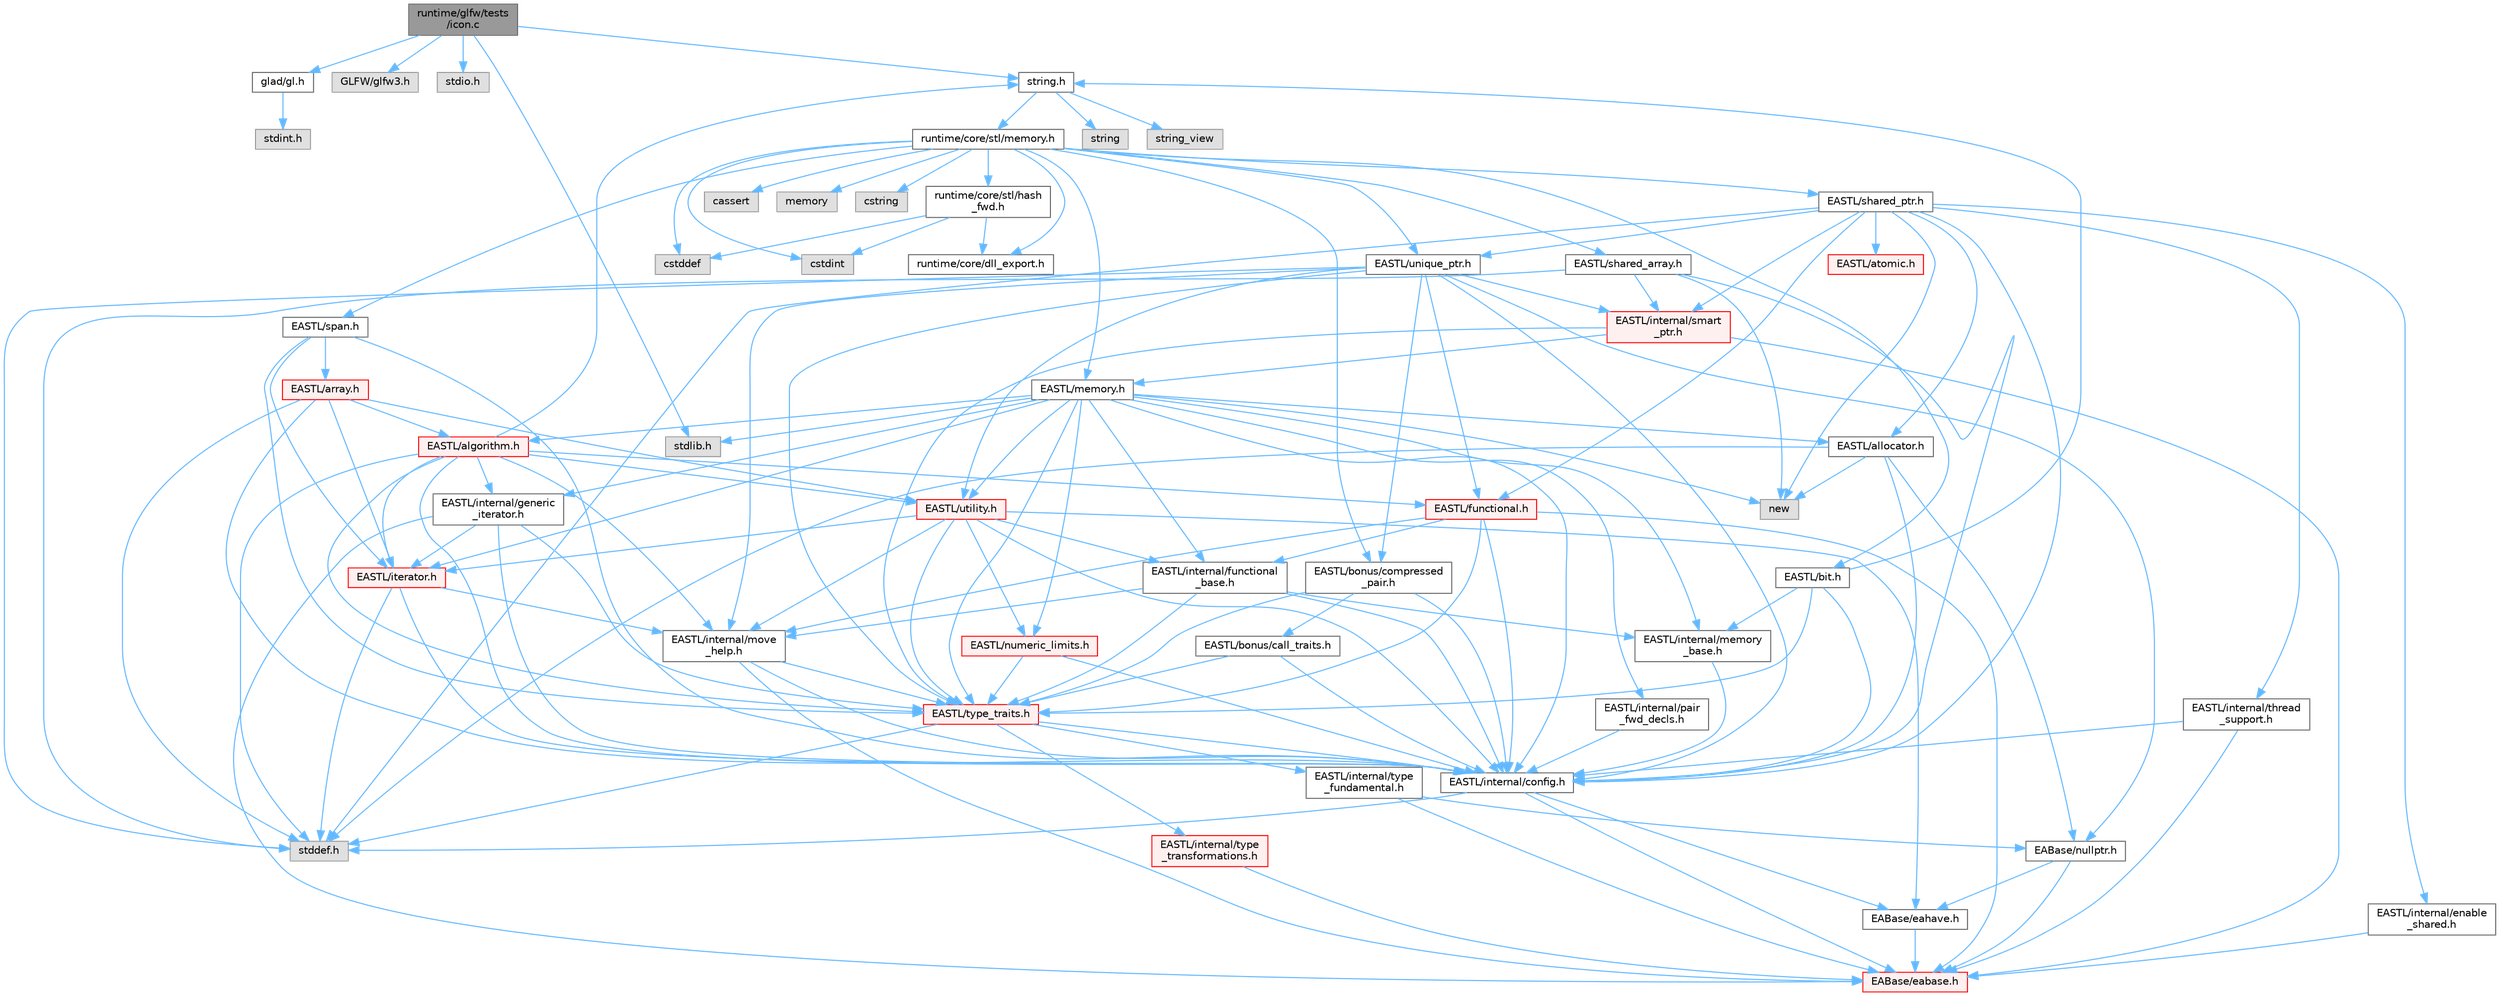digraph "runtime/glfw/tests/icon.c"
{
 // LATEX_PDF_SIZE
  bgcolor="transparent";
  edge [fontname=Helvetica,fontsize=10,labelfontname=Helvetica,labelfontsize=10];
  node [fontname=Helvetica,fontsize=10,shape=box,height=0.2,width=0.4];
  Node1 [id="Node000001",label="runtime/glfw/tests\l/icon.c",height=0.2,width=0.4,color="gray40", fillcolor="grey60", style="filled", fontcolor="black",tooltip=" "];
  Node1 -> Node2 [id="edge1_Node000001_Node000002",color="steelblue1",style="solid",tooltip=" "];
  Node2 [id="Node000002",label="glad/gl.h",height=0.2,width=0.4,color="grey40", fillcolor="white", style="filled",URL="$gl_8h.html",tooltip=" "];
  Node2 -> Node3 [id="edge2_Node000002_Node000003",color="steelblue1",style="solid",tooltip=" "];
  Node3 [id="Node000003",label="stdint.h",height=0.2,width=0.4,color="grey60", fillcolor="#E0E0E0", style="filled",tooltip=" "];
  Node1 -> Node4 [id="edge3_Node000001_Node000004",color="steelblue1",style="solid",tooltip=" "];
  Node4 [id="Node000004",label="GLFW/glfw3.h",height=0.2,width=0.4,color="grey60", fillcolor="#E0E0E0", style="filled",tooltip=" "];
  Node1 -> Node5 [id="edge4_Node000001_Node000005",color="steelblue1",style="solid",tooltip=" "];
  Node5 [id="Node000005",label="stdio.h",height=0.2,width=0.4,color="grey60", fillcolor="#E0E0E0", style="filled",tooltip=" "];
  Node1 -> Node6 [id="edge5_Node000001_Node000006",color="steelblue1",style="solid",tooltip=" "];
  Node6 [id="Node000006",label="stdlib.h",height=0.2,width=0.4,color="grey60", fillcolor="#E0E0E0", style="filled",tooltip=" "];
  Node1 -> Node7 [id="edge6_Node000001_Node000007",color="steelblue1",style="solid",tooltip=" "];
  Node7 [id="Node000007",label="string.h",height=0.2,width=0.4,color="grey40", fillcolor="white", style="filled",URL="$string_8h.html",tooltip=" "];
  Node7 -> Node8 [id="edge7_Node000007_Node000008",color="steelblue1",style="solid",tooltip=" "];
  Node8 [id="Node000008",label="string",height=0.2,width=0.4,color="grey60", fillcolor="#E0E0E0", style="filled",tooltip=" "];
  Node7 -> Node9 [id="edge8_Node000007_Node000009",color="steelblue1",style="solid",tooltip=" "];
  Node9 [id="Node000009",label="string_view",height=0.2,width=0.4,color="grey60", fillcolor="#E0E0E0", style="filled",tooltip=" "];
  Node7 -> Node10 [id="edge9_Node000007_Node000010",color="steelblue1",style="solid",tooltip=" "];
  Node10 [id="Node000010",label="runtime/core/stl/memory.h",height=0.2,width=0.4,color="grey40", fillcolor="white", style="filled",URL="$core_2stl_2memory_8h.html",tooltip=" "];
  Node10 -> Node11 [id="edge10_Node000010_Node000011",color="steelblue1",style="solid",tooltip=" "];
  Node11 [id="Node000011",label="cstddef",height=0.2,width=0.4,color="grey60", fillcolor="#E0E0E0", style="filled",tooltip=" "];
  Node10 -> Node12 [id="edge11_Node000010_Node000012",color="steelblue1",style="solid",tooltip=" "];
  Node12 [id="Node000012",label="cstdint",height=0.2,width=0.4,color="grey60", fillcolor="#E0E0E0", style="filled",tooltip=" "];
  Node10 -> Node13 [id="edge12_Node000010_Node000013",color="steelblue1",style="solid",tooltip=" "];
  Node13 [id="Node000013",label="cassert",height=0.2,width=0.4,color="grey60", fillcolor="#E0E0E0", style="filled",tooltip=" "];
  Node10 -> Node14 [id="edge13_Node000010_Node000014",color="steelblue1",style="solid",tooltip=" "];
  Node14 [id="Node000014",label="memory",height=0.2,width=0.4,color="grey60", fillcolor="#E0E0E0", style="filled",tooltip=" "];
  Node10 -> Node15 [id="edge14_Node000010_Node000015",color="steelblue1",style="solid",tooltip=" "];
  Node15 [id="Node000015",label="cstring",height=0.2,width=0.4,color="grey60", fillcolor="#E0E0E0", style="filled",tooltip=" "];
  Node10 -> Node16 [id="edge15_Node000010_Node000016",color="steelblue1",style="solid",tooltip=" "];
  Node16 [id="Node000016",label="EASTL/bit.h",height=0.2,width=0.4,color="grey40", fillcolor="white", style="filled",URL="$bit_8h.html",tooltip=" "];
  Node16 -> Node17 [id="edge16_Node000016_Node000017",color="steelblue1",style="solid",tooltip=" "];
  Node17 [id="Node000017",label="EASTL/internal/config.h",height=0.2,width=0.4,color="grey40", fillcolor="white", style="filled",URL="$config_8h.html",tooltip=" "];
  Node17 -> Node18 [id="edge17_Node000017_Node000018",color="steelblue1",style="solid",tooltip=" "];
  Node18 [id="Node000018",label="EABase/eabase.h",height=0.2,width=0.4,color="red", fillcolor="#FFF0F0", style="filled",URL="$eabase_8h.html",tooltip=" "];
  Node17 -> Node24 [id="edge18_Node000017_Node000024",color="steelblue1",style="solid",tooltip=" "];
  Node24 [id="Node000024",label="EABase/eahave.h",height=0.2,width=0.4,color="grey40", fillcolor="white", style="filled",URL="$eahave_8h.html",tooltip=" "];
  Node24 -> Node18 [id="edge19_Node000024_Node000018",color="steelblue1",style="solid",tooltip=" "];
  Node17 -> Node25 [id="edge20_Node000017_Node000025",color="steelblue1",style="solid",tooltip=" "];
  Node25 [id="Node000025",label="stddef.h",height=0.2,width=0.4,color="grey60", fillcolor="#E0E0E0", style="filled",tooltip=" "];
  Node16 -> Node26 [id="edge21_Node000016_Node000026",color="steelblue1",style="solid",tooltip=" "];
  Node26 [id="Node000026",label="EASTL/internal/memory\l_base.h",height=0.2,width=0.4,color="grey40", fillcolor="white", style="filled",URL="$memory__base_8h.html",tooltip=" "];
  Node26 -> Node17 [id="edge22_Node000026_Node000017",color="steelblue1",style="solid",tooltip=" "];
  Node16 -> Node27 [id="edge23_Node000016_Node000027",color="steelblue1",style="solid",tooltip=" "];
  Node27 [id="Node000027",label="EASTL/type_traits.h",height=0.2,width=0.4,color="red", fillcolor="#FFF0F0", style="filled",URL="$_e_a_s_t_l_2include_2_e_a_s_t_l_2type__traits_8h.html",tooltip=" "];
  Node27 -> Node17 [id="edge24_Node000027_Node000017",color="steelblue1",style="solid",tooltip=" "];
  Node27 -> Node25 [id="edge25_Node000027_Node000025",color="steelblue1",style="solid",tooltip=" "];
  Node27 -> Node28 [id="edge26_Node000027_Node000028",color="steelblue1",style="solid",tooltip=" "];
  Node28 [id="Node000028",label="EASTL/internal/type\l_fundamental.h",height=0.2,width=0.4,color="grey40", fillcolor="white", style="filled",URL="$type__fundamental_8h.html",tooltip=" "];
  Node28 -> Node18 [id="edge27_Node000028_Node000018",color="steelblue1",style="solid",tooltip=" "];
  Node28 -> Node29 [id="edge28_Node000028_Node000029",color="steelblue1",style="solid",tooltip=" "];
  Node29 [id="Node000029",label="EABase/nullptr.h",height=0.2,width=0.4,color="grey40", fillcolor="white", style="filled",URL="$nullptr_8h.html",tooltip=" "];
  Node29 -> Node18 [id="edge29_Node000029_Node000018",color="steelblue1",style="solid",tooltip=" "];
  Node29 -> Node24 [id="edge30_Node000029_Node000024",color="steelblue1",style="solid",tooltip=" "];
  Node27 -> Node30 [id="edge31_Node000027_Node000030",color="steelblue1",style="solid",tooltip=" "];
  Node30 [id="Node000030",label="EASTL/internal/type\l_transformations.h",height=0.2,width=0.4,color="red", fillcolor="#FFF0F0", style="filled",URL="$type__transformations_8h.html",tooltip=" "];
  Node30 -> Node18 [id="edge32_Node000030_Node000018",color="steelblue1",style="solid",tooltip=" "];
  Node16 -> Node7 [id="edge33_Node000016_Node000007",color="steelblue1",style="solid",tooltip=" "];
  Node10 -> Node37 [id="edge34_Node000010_Node000037",color="steelblue1",style="solid",tooltip=" "];
  Node37 [id="Node000037",label="EASTL/memory.h",height=0.2,width=0.4,color="grey40", fillcolor="white", style="filled",URL="$_e_a_s_t_l_2include_2_e_a_s_t_l_2memory_8h.html",tooltip=" "];
  Node37 -> Node17 [id="edge35_Node000037_Node000017",color="steelblue1",style="solid",tooltip=" "];
  Node37 -> Node26 [id="edge36_Node000037_Node000026",color="steelblue1",style="solid",tooltip=" "];
  Node37 -> Node38 [id="edge37_Node000037_Node000038",color="steelblue1",style="solid",tooltip=" "];
  Node38 [id="Node000038",label="EASTL/internal/generic\l_iterator.h",height=0.2,width=0.4,color="grey40", fillcolor="white", style="filled",URL="$generic__iterator_8h.html",tooltip=" "];
  Node38 -> Node18 [id="edge38_Node000038_Node000018",color="steelblue1",style="solid",tooltip=" "];
  Node38 -> Node17 [id="edge39_Node000038_Node000017",color="steelblue1",style="solid",tooltip=" "];
  Node38 -> Node39 [id="edge40_Node000038_Node000039",color="steelblue1",style="solid",tooltip=" "];
  Node39 [id="Node000039",label="EASTL/iterator.h",height=0.2,width=0.4,color="red", fillcolor="#FFF0F0", style="filled",URL="$_e_a_s_t_l_2include_2_e_a_s_t_l_2iterator_8h.html",tooltip=" "];
  Node39 -> Node17 [id="edge41_Node000039_Node000017",color="steelblue1",style="solid",tooltip=" "];
  Node39 -> Node40 [id="edge42_Node000039_Node000040",color="steelblue1",style="solid",tooltip=" "];
  Node40 [id="Node000040",label="EASTL/internal/move\l_help.h",height=0.2,width=0.4,color="grey40", fillcolor="white", style="filled",URL="$move__help_8h.html",tooltip=" "];
  Node40 -> Node18 [id="edge43_Node000040_Node000018",color="steelblue1",style="solid",tooltip=" "];
  Node40 -> Node17 [id="edge44_Node000040_Node000017",color="steelblue1",style="solid",tooltip=" "];
  Node40 -> Node27 [id="edge45_Node000040_Node000027",color="steelblue1",style="solid",tooltip=" "];
  Node39 -> Node25 [id="edge46_Node000039_Node000025",color="steelblue1",style="solid",tooltip=" "];
  Node38 -> Node27 [id="edge47_Node000038_Node000027",color="steelblue1",style="solid",tooltip=" "];
  Node37 -> Node42 [id="edge48_Node000037_Node000042",color="steelblue1",style="solid",tooltip=" "];
  Node42 [id="Node000042",label="EASTL/internal/pair\l_fwd_decls.h",height=0.2,width=0.4,color="grey40", fillcolor="white", style="filled",URL="$pair__fwd__decls_8h.html",tooltip=" "];
  Node42 -> Node17 [id="edge49_Node000042_Node000017",color="steelblue1",style="solid",tooltip=" "];
  Node37 -> Node43 [id="edge50_Node000037_Node000043",color="steelblue1",style="solid",tooltip=" "];
  Node43 [id="Node000043",label="EASTL/internal/functional\l_base.h",height=0.2,width=0.4,color="grey40", fillcolor="white", style="filled",URL="$functional__base_8h.html",tooltip=" "];
  Node43 -> Node17 [id="edge51_Node000043_Node000017",color="steelblue1",style="solid",tooltip=" "];
  Node43 -> Node26 [id="edge52_Node000043_Node000026",color="steelblue1",style="solid",tooltip=" "];
  Node43 -> Node40 [id="edge53_Node000043_Node000040",color="steelblue1",style="solid",tooltip=" "];
  Node43 -> Node27 [id="edge54_Node000043_Node000027",color="steelblue1",style="solid",tooltip=" "];
  Node37 -> Node44 [id="edge55_Node000037_Node000044",color="steelblue1",style="solid",tooltip=" "];
  Node44 [id="Node000044",label="EASTL/algorithm.h",height=0.2,width=0.4,color="red", fillcolor="#FFF0F0", style="filled",URL="$_e_a_s_t_l_2include_2_e_a_s_t_l_2algorithm_8h.html",tooltip=" "];
  Node44 -> Node17 [id="edge56_Node000044_Node000017",color="steelblue1",style="solid",tooltip=" "];
  Node44 -> Node27 [id="edge57_Node000044_Node000027",color="steelblue1",style="solid",tooltip=" "];
  Node44 -> Node40 [id="edge58_Node000044_Node000040",color="steelblue1",style="solid",tooltip=" "];
  Node44 -> Node39 [id="edge59_Node000044_Node000039",color="steelblue1",style="solid",tooltip=" "];
  Node44 -> Node47 [id="edge60_Node000044_Node000047",color="steelblue1",style="solid",tooltip=" "];
  Node47 [id="Node000047",label="EASTL/functional.h",height=0.2,width=0.4,color="red", fillcolor="#FFF0F0", style="filled",URL="$_e_a_s_t_l_2include_2_e_a_s_t_l_2functional_8h.html",tooltip=" "];
  Node47 -> Node18 [id="edge61_Node000047_Node000018",color="steelblue1",style="solid",tooltip=" "];
  Node47 -> Node17 [id="edge62_Node000047_Node000017",color="steelblue1",style="solid",tooltip=" "];
  Node47 -> Node40 [id="edge63_Node000047_Node000040",color="steelblue1",style="solid",tooltip=" "];
  Node47 -> Node27 [id="edge64_Node000047_Node000027",color="steelblue1",style="solid",tooltip=" "];
  Node47 -> Node43 [id="edge65_Node000047_Node000043",color="steelblue1",style="solid",tooltip=" "];
  Node44 -> Node54 [id="edge66_Node000044_Node000054",color="steelblue1",style="solid",tooltip=" "];
  Node54 [id="Node000054",label="EASTL/utility.h",height=0.2,width=0.4,color="red", fillcolor="#FFF0F0", style="filled",URL="$_e_a_s_t_l_2include_2_e_a_s_t_l_2utility_8h.html",tooltip=" "];
  Node54 -> Node17 [id="edge67_Node000054_Node000017",color="steelblue1",style="solid",tooltip=" "];
  Node54 -> Node27 [id="edge68_Node000054_Node000027",color="steelblue1",style="solid",tooltip=" "];
  Node54 -> Node39 [id="edge69_Node000054_Node000039",color="steelblue1",style="solid",tooltip=" "];
  Node54 -> Node55 [id="edge70_Node000054_Node000055",color="steelblue1",style="solid",tooltip=" "];
  Node55 [id="Node000055",label="EASTL/numeric_limits.h",height=0.2,width=0.4,color="red", fillcolor="#FFF0F0", style="filled",URL="$numeric__limits_8h.html",tooltip=" "];
  Node55 -> Node17 [id="edge71_Node000055_Node000017",color="steelblue1",style="solid",tooltip=" "];
  Node55 -> Node27 [id="edge72_Node000055_Node000027",color="steelblue1",style="solid",tooltip=" "];
  Node54 -> Node43 [id="edge73_Node000054_Node000043",color="steelblue1",style="solid",tooltip=" "];
  Node54 -> Node40 [id="edge74_Node000054_Node000040",color="steelblue1",style="solid",tooltip=" "];
  Node54 -> Node24 [id="edge75_Node000054_Node000024",color="steelblue1",style="solid",tooltip=" "];
  Node44 -> Node38 [id="edge76_Node000044_Node000038",color="steelblue1",style="solid",tooltip=" "];
  Node44 -> Node25 [id="edge77_Node000044_Node000025",color="steelblue1",style="solid",tooltip=" "];
  Node44 -> Node7 [id="edge78_Node000044_Node000007",color="steelblue1",style="solid",tooltip=" "];
  Node37 -> Node27 [id="edge79_Node000037_Node000027",color="steelblue1",style="solid",tooltip=" "];
  Node37 -> Node51 [id="edge80_Node000037_Node000051",color="steelblue1",style="solid",tooltip=" "];
  Node51 [id="Node000051",label="EASTL/allocator.h",height=0.2,width=0.4,color="grey40", fillcolor="white", style="filled",URL="$allocator_8h.html",tooltip=" "];
  Node51 -> Node17 [id="edge81_Node000051_Node000017",color="steelblue1",style="solid",tooltip=" "];
  Node51 -> Node29 [id="edge82_Node000051_Node000029",color="steelblue1",style="solid",tooltip=" "];
  Node51 -> Node25 [id="edge83_Node000051_Node000025",color="steelblue1",style="solid",tooltip=" "];
  Node51 -> Node52 [id="edge84_Node000051_Node000052",color="steelblue1",style="solid",tooltip=" "];
  Node52 [id="Node000052",label="new",height=0.2,width=0.4,color="grey60", fillcolor="#E0E0E0", style="filled",tooltip=" "];
  Node37 -> Node39 [id="edge85_Node000037_Node000039",color="steelblue1",style="solid",tooltip=" "];
  Node37 -> Node54 [id="edge86_Node000037_Node000054",color="steelblue1",style="solid",tooltip=" "];
  Node37 -> Node55 [id="edge87_Node000037_Node000055",color="steelblue1",style="solid",tooltip=" "];
  Node37 -> Node6 [id="edge88_Node000037_Node000006",color="steelblue1",style="solid",tooltip=" "];
  Node37 -> Node52 [id="edge89_Node000037_Node000052",color="steelblue1",style="solid",tooltip=" "];
  Node10 -> Node64 [id="edge90_Node000010_Node000064",color="steelblue1",style="solid",tooltip=" "];
  Node64 [id="Node000064",label="EASTL/shared_array.h",height=0.2,width=0.4,color="grey40", fillcolor="white", style="filled",URL="$shared__array_8h.html",tooltip=" "];
  Node64 -> Node17 [id="edge91_Node000064_Node000017",color="steelblue1",style="solid",tooltip=" "];
  Node64 -> Node65 [id="edge92_Node000064_Node000065",color="steelblue1",style="solid",tooltip=" "];
  Node65 [id="Node000065",label="EASTL/internal/smart\l_ptr.h",height=0.2,width=0.4,color="red", fillcolor="#FFF0F0", style="filled",URL="$smart__ptr_8h.html",tooltip=" "];
  Node65 -> Node18 [id="edge93_Node000065_Node000018",color="steelblue1",style="solid",tooltip=" "];
  Node65 -> Node37 [id="edge94_Node000065_Node000037",color="steelblue1",style="solid",tooltip=" "];
  Node65 -> Node27 [id="edge95_Node000065_Node000027",color="steelblue1",style="solid",tooltip=" "];
  Node64 -> Node52 [id="edge96_Node000064_Node000052",color="steelblue1",style="solid",tooltip=" "];
  Node64 -> Node25 [id="edge97_Node000064_Node000025",color="steelblue1",style="solid",tooltip=" "];
  Node10 -> Node67 [id="edge98_Node000010_Node000067",color="steelblue1",style="solid",tooltip=" "];
  Node67 [id="Node000067",label="EASTL/unique_ptr.h",height=0.2,width=0.4,color="grey40", fillcolor="white", style="filled",URL="$unique__ptr_8h.html",tooltip=" "];
  Node67 -> Node29 [id="edge99_Node000067_Node000029",color="steelblue1",style="solid",tooltip=" "];
  Node67 -> Node68 [id="edge100_Node000067_Node000068",color="steelblue1",style="solid",tooltip=" "];
  Node68 [id="Node000068",label="EASTL/bonus/compressed\l_pair.h",height=0.2,width=0.4,color="grey40", fillcolor="white", style="filled",URL="$compressed__pair_8h.html",tooltip=" "];
  Node68 -> Node17 [id="edge101_Node000068_Node000017",color="steelblue1",style="solid",tooltip=" "];
  Node68 -> Node27 [id="edge102_Node000068_Node000027",color="steelblue1",style="solid",tooltip=" "];
  Node68 -> Node69 [id="edge103_Node000068_Node000069",color="steelblue1",style="solid",tooltip=" "];
  Node69 [id="Node000069",label="EASTL/bonus/call_traits.h",height=0.2,width=0.4,color="grey40", fillcolor="white", style="filled",URL="$call__traits_8h.html",tooltip=" "];
  Node69 -> Node17 [id="edge104_Node000069_Node000017",color="steelblue1",style="solid",tooltip=" "];
  Node69 -> Node27 [id="edge105_Node000069_Node000027",color="steelblue1",style="solid",tooltip=" "];
  Node67 -> Node47 [id="edge106_Node000067_Node000047",color="steelblue1",style="solid",tooltip=" "];
  Node67 -> Node17 [id="edge107_Node000067_Node000017",color="steelblue1",style="solid",tooltip=" "];
  Node67 -> Node40 [id="edge108_Node000067_Node000040",color="steelblue1",style="solid",tooltip=" "];
  Node67 -> Node65 [id="edge109_Node000067_Node000065",color="steelblue1",style="solid",tooltip=" "];
  Node67 -> Node27 [id="edge110_Node000067_Node000027",color="steelblue1",style="solid",tooltip=" "];
  Node67 -> Node54 [id="edge111_Node000067_Node000054",color="steelblue1",style="solid",tooltip=" "];
  Node67 -> Node25 [id="edge112_Node000067_Node000025",color="steelblue1",style="solid",tooltip=" "];
  Node10 -> Node70 [id="edge113_Node000010_Node000070",color="steelblue1",style="solid",tooltip=" "];
  Node70 [id="Node000070",label="EASTL/shared_ptr.h",height=0.2,width=0.4,color="grey40", fillcolor="white", style="filled",URL="$shared__ptr_8h.html",tooltip=" "];
  Node70 -> Node17 [id="edge114_Node000070_Node000017",color="steelblue1",style="solid",tooltip=" "];
  Node70 -> Node65 [id="edge115_Node000070_Node000065",color="steelblue1",style="solid",tooltip=" "];
  Node70 -> Node71 [id="edge116_Node000070_Node000071",color="steelblue1",style="solid",tooltip=" "];
  Node71 [id="Node000071",label="EASTL/internal/thread\l_support.h",height=0.2,width=0.4,color="grey40", fillcolor="white", style="filled",URL="$thread__support_8h.html",tooltip=" "];
  Node71 -> Node18 [id="edge117_Node000071_Node000018",color="steelblue1",style="solid",tooltip=" "];
  Node71 -> Node17 [id="edge118_Node000071_Node000017",color="steelblue1",style="solid",tooltip=" "];
  Node70 -> Node67 [id="edge119_Node000070_Node000067",color="steelblue1",style="solid",tooltip=" "];
  Node70 -> Node47 [id="edge120_Node000070_Node000047",color="steelblue1",style="solid",tooltip=" "];
  Node70 -> Node51 [id="edge121_Node000070_Node000051",color="steelblue1",style="solid",tooltip=" "];
  Node70 -> Node72 [id="edge122_Node000070_Node000072",color="steelblue1",style="solid",tooltip=" "];
  Node72 [id="Node000072",label="EASTL/atomic.h",height=0.2,width=0.4,color="red", fillcolor="#FFF0F0", style="filled",URL="$_e_a_s_t_l_2include_2_e_a_s_t_l_2atomic_8h.html",tooltip=" "];
  Node70 -> Node52 [id="edge123_Node000070_Node000052",color="steelblue1",style="solid",tooltip=" "];
  Node70 -> Node25 [id="edge124_Node000070_Node000025",color="steelblue1",style="solid",tooltip=" "];
  Node70 -> Node149 [id="edge125_Node000070_Node000149",color="steelblue1",style="solid",tooltip=" "];
  Node149 [id="Node000149",label="EASTL/internal/enable\l_shared.h",height=0.2,width=0.4,color="grey40", fillcolor="white", style="filled",URL="$enable__shared_8h.html",tooltip=" "];
  Node149 -> Node18 [id="edge126_Node000149_Node000018",color="steelblue1",style="solid",tooltip=" "];
  Node10 -> Node150 [id="edge127_Node000010_Node000150",color="steelblue1",style="solid",tooltip=" "];
  Node150 [id="Node000150",label="EASTL/span.h",height=0.2,width=0.4,color="grey40", fillcolor="white", style="filled",URL="$span_8h.html",tooltip=" "];
  Node150 -> Node17 [id="edge128_Node000150_Node000017",color="steelblue1",style="solid",tooltip=" "];
  Node150 -> Node27 [id="edge129_Node000150_Node000027",color="steelblue1",style="solid",tooltip=" "];
  Node150 -> Node39 [id="edge130_Node000150_Node000039",color="steelblue1",style="solid",tooltip=" "];
  Node150 -> Node151 [id="edge131_Node000150_Node000151",color="steelblue1",style="solid",tooltip=" "];
  Node151 [id="Node000151",label="EASTL/array.h",height=0.2,width=0.4,color="red", fillcolor="#FFF0F0", style="filled",URL="$array_8h.html",tooltip=" "];
  Node151 -> Node17 [id="edge132_Node000151_Node000017",color="steelblue1",style="solid",tooltip=" "];
  Node151 -> Node39 [id="edge133_Node000151_Node000039",color="steelblue1",style="solid",tooltip=" "];
  Node151 -> Node44 [id="edge134_Node000151_Node000044",color="steelblue1",style="solid",tooltip=" "];
  Node151 -> Node54 [id="edge135_Node000151_Node000054",color="steelblue1",style="solid",tooltip=" "];
  Node151 -> Node25 [id="edge136_Node000151_Node000025",color="steelblue1",style="solid",tooltip=" "];
  Node10 -> Node68 [id="edge137_Node000010_Node000068",color="steelblue1",style="solid",tooltip=" "];
  Node10 -> Node153 [id="edge138_Node000010_Node000153",color="steelblue1",style="solid",tooltip=" "];
  Node153 [id="Node000153",label="runtime/core/dll_export.h",height=0.2,width=0.4,color="grey40", fillcolor="white", style="filled",URL="$dll__export_8h.html",tooltip=" "];
  Node10 -> Node154 [id="edge139_Node000010_Node000154",color="steelblue1",style="solid",tooltip=" "];
  Node154 [id="Node000154",label="runtime/core/stl/hash\l_fwd.h",height=0.2,width=0.4,color="grey40", fillcolor="white", style="filled",URL="$hash__fwd_8h.html",tooltip=" "];
  Node154 -> Node11 [id="edge140_Node000154_Node000011",color="steelblue1",style="solid",tooltip=" "];
  Node154 -> Node12 [id="edge141_Node000154_Node000012",color="steelblue1",style="solid",tooltip=" "];
  Node154 -> Node153 [id="edge142_Node000154_Node000153",color="steelblue1",style="solid",tooltip=" "];
}
